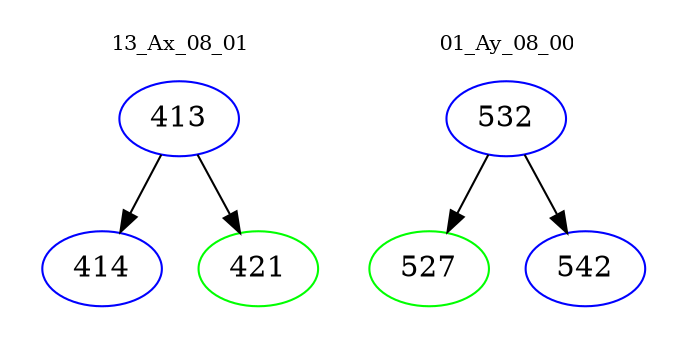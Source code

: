 digraph{
subgraph cluster_0 {
color = white
label = "13_Ax_08_01";
fontsize=10;
T0_413 [label="413", color="blue"]
T0_413 -> T0_414 [color="black"]
T0_414 [label="414", color="blue"]
T0_413 -> T0_421 [color="black"]
T0_421 [label="421", color="green"]
}
subgraph cluster_1 {
color = white
label = "01_Ay_08_00";
fontsize=10;
T1_532 [label="532", color="blue"]
T1_532 -> T1_527 [color="black"]
T1_527 [label="527", color="green"]
T1_532 -> T1_542 [color="black"]
T1_542 [label="542", color="blue"]
}
}
